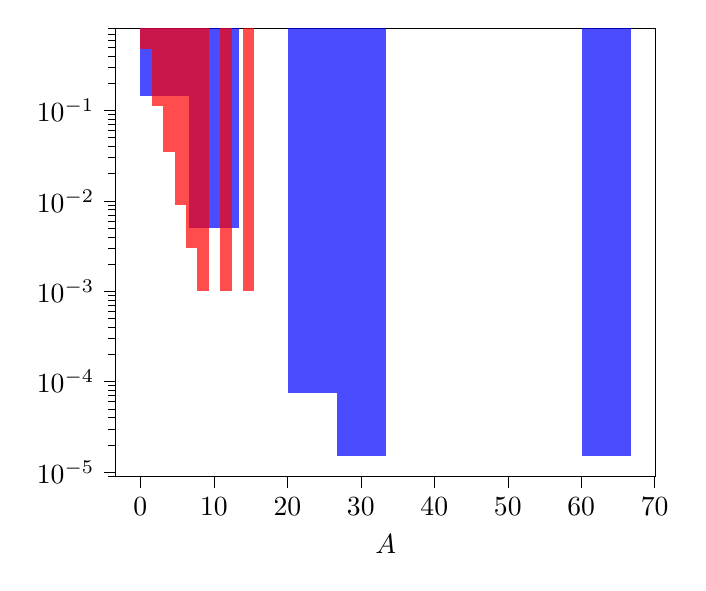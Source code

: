 % This file was created by tikzplotlib v0.9.3.
\begin{tikzpicture}

\begin{axis}[
log basis y={10},
tick align=outside,
tick pos=left,
x grid style={white!69.02!black},
xlabel={\(\displaystyle A\)},
xmin=-3.338, xmax=70.107,
xtick style={color=black},
y grid style={white!69.02!black},
ymin=8.913e-06, ymax=0.811,
ymode=log,
ytick style={color=black}
]
\draw[draw=none,fill=blue,fill opacity=0.7] (axis cs:0.0,0) rectangle (axis cs:6.677,0.144);
\draw[draw=none,fill=blue,fill opacity=0.7] (axis cs:6.677,0) rectangle (axis cs:13.354,0.005);
\draw[draw=none,fill=blue,fill opacity=0.7] (axis cs:13.354,0) rectangle (axis cs:20.031,0.0);
\draw[draw=none,fill=blue,fill opacity=0.7] (axis cs:20.031,0) rectangle (axis cs:26.707,7.489e-05);
\draw[draw=none,fill=blue,fill opacity=0.7] (axis cs:26.707,0) rectangle (axis cs:33.384,1.498e-05);
\draw[draw=none,fill=blue,fill opacity=0.7] (axis cs:33.384,0) rectangle (axis cs:40.061,0);
\draw[draw=none,fill=blue,fill opacity=0.7] (axis cs:40.061,0) rectangle (axis cs:46.738,0);
\draw[draw=none,fill=blue,fill opacity=0.7] (axis cs:46.738,0) rectangle (axis cs:53.415,0);
\draw[draw=none,fill=blue,fill opacity=0.7] (axis cs:53.415,0) rectangle (axis cs:60.091,0);
\draw[draw=none,fill=blue,fill opacity=0.7] (axis cs:60.091,0) rectangle (axis cs:66.768,1.498e-05);
\draw[draw=none,fill=red,fill opacity=0.7] (axis cs:0.0,0) rectangle (axis cs:1.552,0.483);
\draw[draw=none,fill=red,fill opacity=0.7] (axis cs:1.552,0) rectangle (axis cs:3.104,0.112);
\draw[draw=none,fill=red,fill opacity=0.7] (axis cs:3.104,0) rectangle (axis cs:4.655,0.035);
\draw[draw=none,fill=red,fill opacity=0.7] (axis cs:4.655,0) rectangle (axis cs:6.207,0.009);
\draw[draw=none,fill=red,fill opacity=0.7] (axis cs:6.207,0) rectangle (axis cs:7.759,0.003);
\draw[draw=none,fill=red,fill opacity=0.7] (axis cs:7.759,0) rectangle (axis cs:9.311,0.001);
\draw[draw=none,fill=red,fill opacity=0.7] (axis cs:9.311,0) rectangle (axis cs:10.862,0);
\draw[draw=none,fill=red,fill opacity=0.7] (axis cs:10.862,0) rectangle (axis cs:12.414,0.001);
\draw[draw=none,fill=red,fill opacity=0.7] (axis cs:12.414,0) rectangle (axis cs:13.966,0);
\draw[draw=none,fill=red,fill opacity=0.7] (axis cs:13.966,0) rectangle (axis cs:15.518,0.001);
\end{axis}

\end{tikzpicture}

